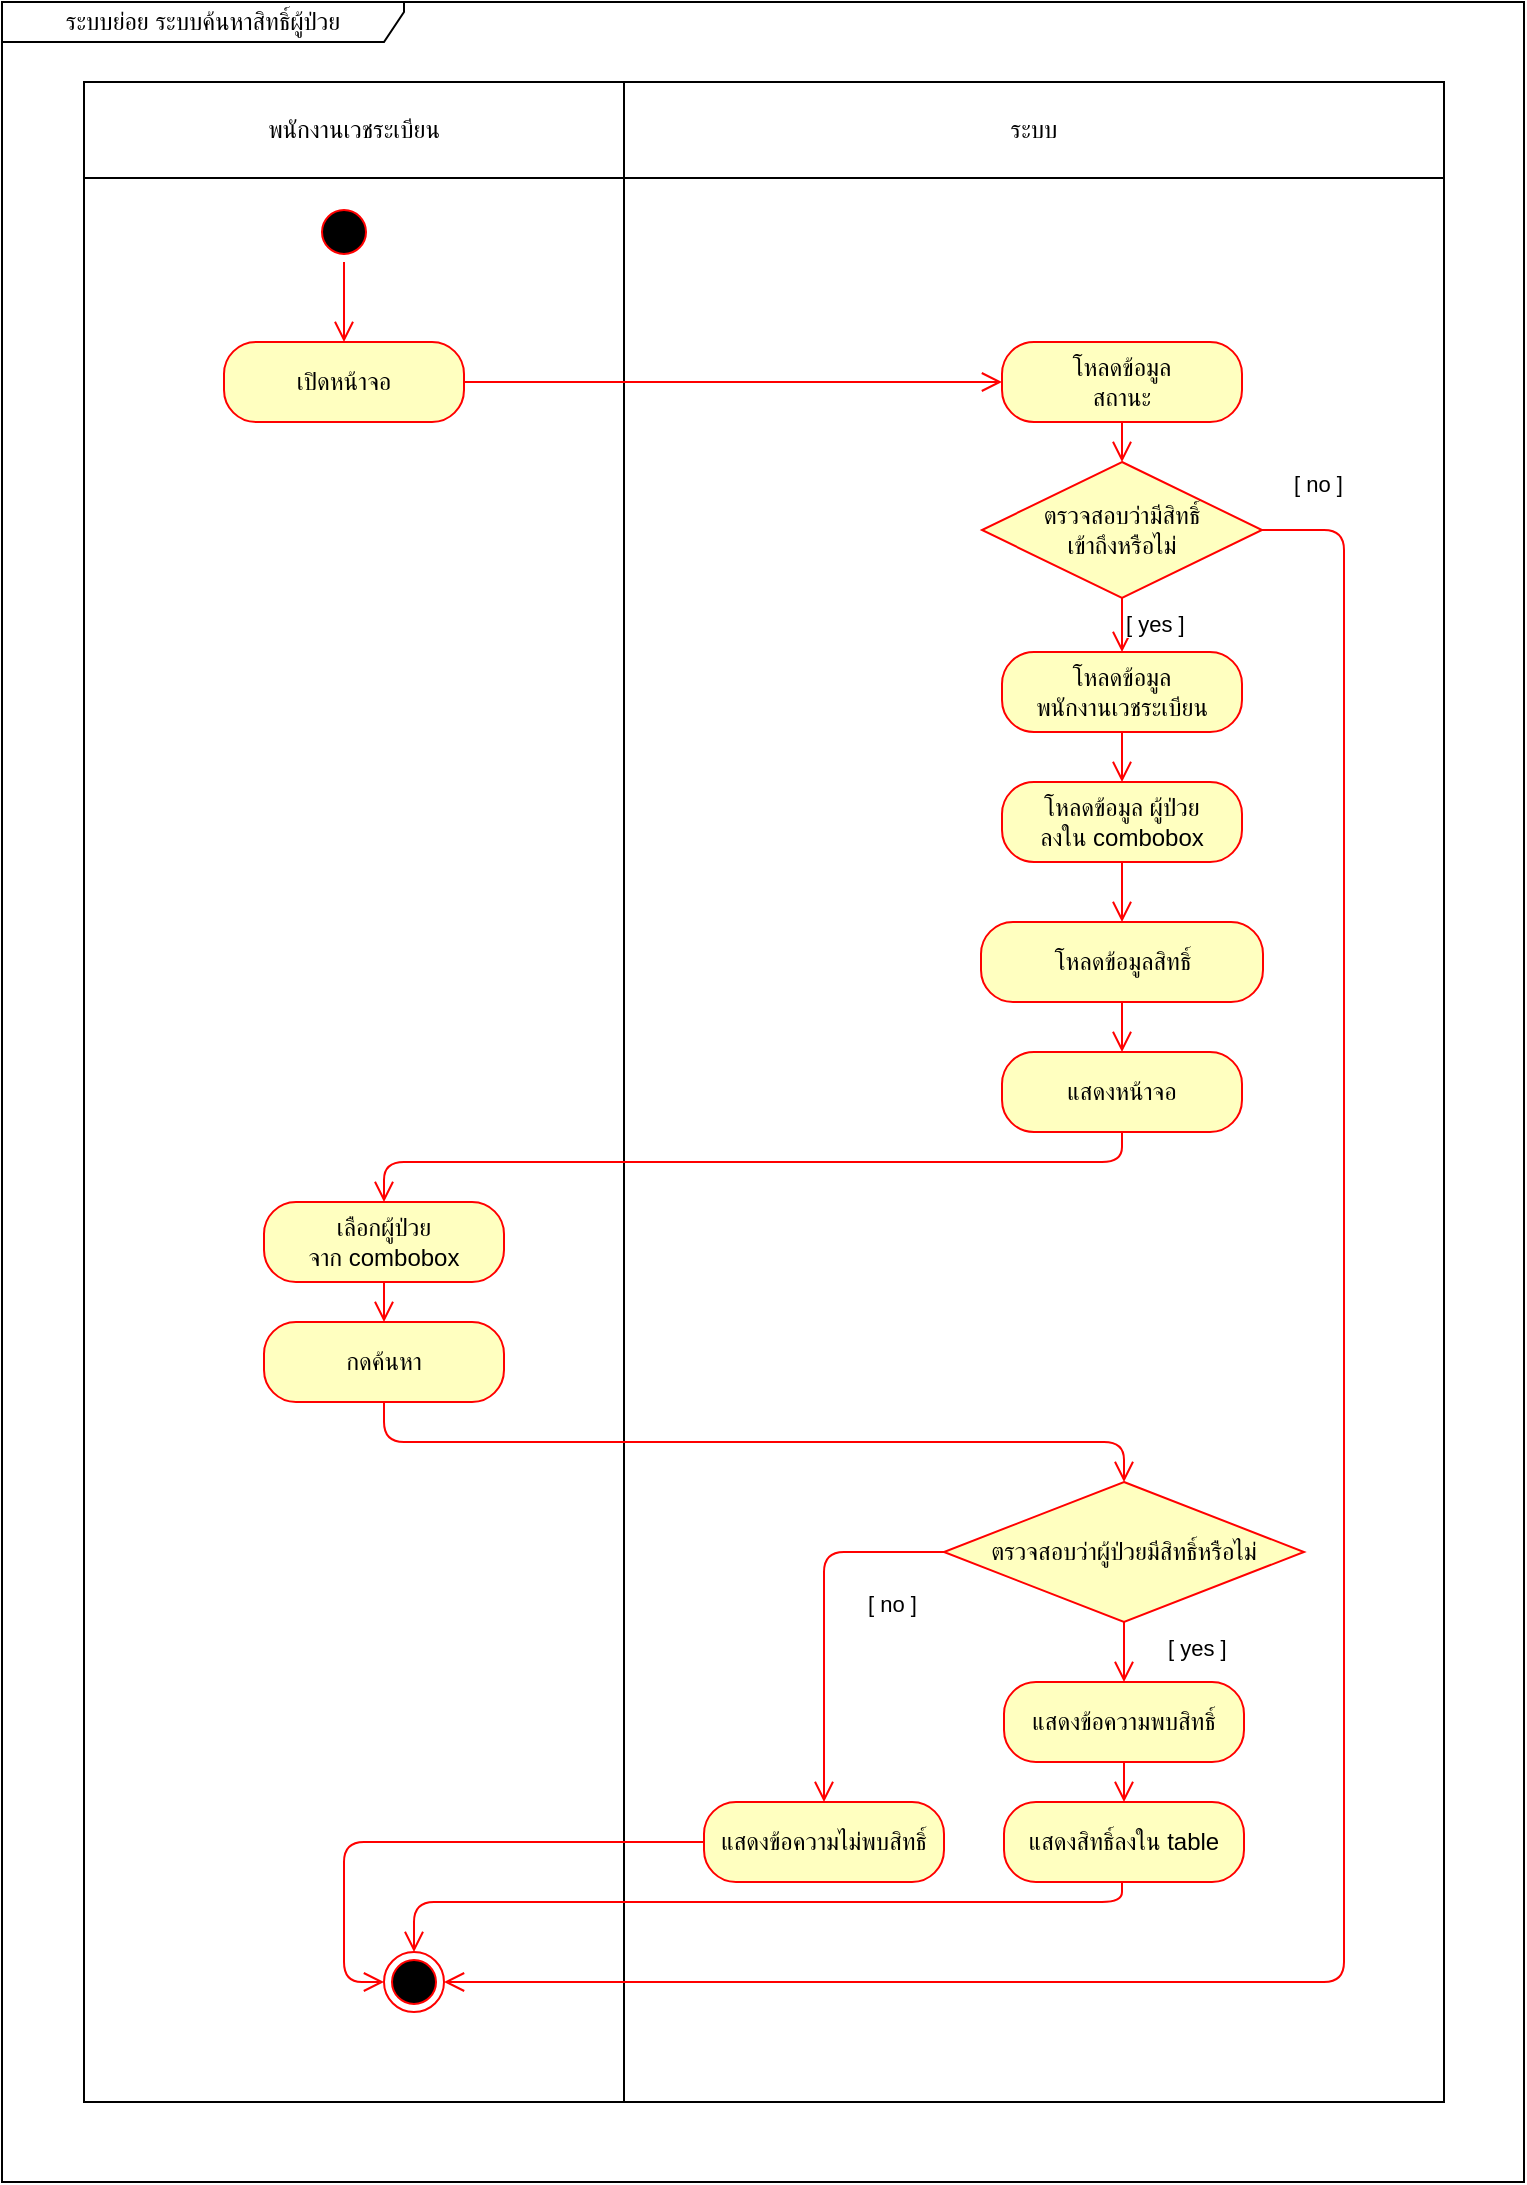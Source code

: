 <mxfile version="13.10.0" type="embed" pages="5">
    <diagram id="bKuJ9HDTIBWNmMeNKlTZ" name="System Activity Diagram">
        <mxGraphModel dx="1809" dy="871" grid="1" gridSize="10" guides="1" tooltips="1" connect="1" arrows="1" fold="1" page="1" pageScale="1" pageWidth="827" pageHeight="1169" math="0" shadow="0">
            <root>
                <mxCell id="Hbqb-1Qobj14XvleTHor-0"/>
                <mxCell id="Hbqb-1Qobj14XvleTHor-1" parent="Hbqb-1Qobj14XvleTHor-0"/>
                <mxCell id="Hbqb-1Qobj14XvleTHor-2" value="ระบบย่อย ระบบค้นหาสิทธิ์ผู้ป่วย" style="shape=umlFrame;whiteSpace=wrap;html=1;width=201;height=20;" parent="Hbqb-1Qobj14XvleTHor-1" vertex="1">
                    <mxGeometry x="39" y="40" width="761" height="1090" as="geometry"/>
                </mxCell>
                <mxCell id="Hbqb-1Qobj14XvleTHor-3" value="" style="shape=table;html=1;whiteSpace=wrap;startSize=0;container=1;collapsible=0;childLayout=tableLayout;" parent="Hbqb-1Qobj14XvleTHor-1" vertex="1">
                    <mxGeometry x="80" y="80" width="680" height="1010" as="geometry"/>
                </mxCell>
                <mxCell id="Hbqb-1Qobj14XvleTHor-4" value="" style="shape=partialRectangle;html=1;whiteSpace=wrap;collapsible=0;dropTarget=0;pointerEvents=0;fillColor=none;top=0;left=0;bottom=0;right=0;points=[[0,0.5],[1,0.5]];portConstraint=eastwest;" parent="Hbqb-1Qobj14XvleTHor-3" vertex="1">
                    <mxGeometry width="680" height="48" as="geometry"/>
                </mxCell>
                <mxCell id="Hbqb-1Qobj14XvleTHor-5" value="&lt;span style=&quot;font-family: &amp;#34;th sarabunpsk&amp;#34; , sans-serif&quot;&gt;พนักงานเวชระเบียน&lt;/span&gt;" style="shape=partialRectangle;html=1;whiteSpace=wrap;connectable=0;overflow=hidden;fillColor=none;top=0;left=0;bottom=0;right=0;" parent="Hbqb-1Qobj14XvleTHor-4" vertex="1">
                    <mxGeometry width="270" height="48" as="geometry"/>
                </mxCell>
                <mxCell id="Hbqb-1Qobj14XvleTHor-6" value="ระบบ" style="shape=partialRectangle;html=1;whiteSpace=wrap;connectable=0;overflow=hidden;fillColor=none;top=0;left=0;bottom=0;right=0;" parent="Hbqb-1Qobj14XvleTHor-4" vertex="1">
                    <mxGeometry x="270" width="410" height="48" as="geometry"/>
                </mxCell>
                <mxCell id="Hbqb-1Qobj14XvleTHor-7" value="" style="shape=partialRectangle;html=1;whiteSpace=wrap;collapsible=0;dropTarget=0;pointerEvents=0;fillColor=none;top=0;left=0;bottom=0;right=0;points=[[0,0.5],[1,0.5]];portConstraint=eastwest;" parent="Hbqb-1Qobj14XvleTHor-3" vertex="1">
                    <mxGeometry y="48" width="680" height="962" as="geometry"/>
                </mxCell>
                <mxCell id="Hbqb-1Qobj14XvleTHor-8" value="" style="shape=partialRectangle;html=1;whiteSpace=wrap;connectable=0;overflow=hidden;fillColor=none;top=0;left=0;bottom=0;right=0;" parent="Hbqb-1Qobj14XvleTHor-7" vertex="1">
                    <mxGeometry width="270" height="962" as="geometry"/>
                </mxCell>
                <mxCell id="Hbqb-1Qobj14XvleTHor-9" value="" style="shape=partialRectangle;html=1;whiteSpace=wrap;connectable=0;overflow=hidden;fillColor=none;top=0;left=0;bottom=0;right=0;" parent="Hbqb-1Qobj14XvleTHor-7" vertex="1">
                    <mxGeometry x="270" width="410" height="962" as="geometry"/>
                </mxCell>
                <mxCell id="Hbqb-1Qobj14XvleTHor-10" value="&lt;font style=&quot;vertical-align: inherit&quot;&gt;&lt;font style=&quot;vertical-align: inherit&quot;&gt;เปิดหน้าจอ&lt;/font&gt;&lt;/font&gt;" style="rounded=1;whiteSpace=wrap;html=1;arcSize=40;fontColor=#000000;fillColor=#ffffc0;strokeColor=#ff0000;" parent="Hbqb-1Qobj14XvleTHor-1" vertex="1">
                    <mxGeometry x="150" y="210" width="120" height="40" as="geometry"/>
                </mxCell>
                <mxCell id="Hbqb-1Qobj14XvleTHor-11" value="" style="edgeStyle=orthogonalEdgeStyle;html=1;verticalAlign=bottom;endArrow=open;endSize=8;strokeColor=#ff0000;entryX=0;entryY=0.5;entryDx=0;entryDy=0;" parent="Hbqb-1Qobj14XvleTHor-1" source="Hbqb-1Qobj14XvleTHor-10" target="Hbqb-1Qobj14XvleTHor-51" edge="1">
                    <mxGeometry relative="1" as="geometry">
                        <mxPoint x="590" y="250" as="targetPoint"/>
                    </mxGeometry>
                </mxCell>
                <mxCell id="Hbqb-1Qobj14XvleTHor-17" value="แสดงหน้าจอ" style="rounded=1;whiteSpace=wrap;html=1;arcSize=40;fontColor=#000000;fillColor=#ffffc0;strokeColor=#ff0000;" parent="Hbqb-1Qobj14XvleTHor-1" vertex="1">
                    <mxGeometry x="539" y="565" width="120" height="40" as="geometry"/>
                </mxCell>
                <mxCell id="Hbqb-1Qobj14XvleTHor-18" value="" style="ellipse;html=1;shape=endState;fillColor=#000000;strokeColor=#ff0000;" parent="Hbqb-1Qobj14XvleTHor-1" vertex="1">
                    <mxGeometry x="230" y="1015" width="30" height="30" as="geometry"/>
                </mxCell>
                <mxCell id="Hbqb-1Qobj14XvleTHor-19" value="" style="ellipse;html=1;shape=startState;fillColor=#000000;strokeColor=#ff0000;" parent="Hbqb-1Qobj14XvleTHor-1" vertex="1">
                    <mxGeometry x="195" y="140" width="30" height="30" as="geometry"/>
                </mxCell>
                <mxCell id="Hbqb-1Qobj14XvleTHor-20" value="" style="edgeStyle=orthogonalEdgeStyle;html=1;verticalAlign=bottom;endArrow=open;endSize=8;strokeColor=#ff0000;" parent="Hbqb-1Qobj14XvleTHor-1" source="Hbqb-1Qobj14XvleTHor-19" edge="1">
                    <mxGeometry relative="1" as="geometry">
                        <mxPoint x="210" y="210" as="targetPoint"/>
                    </mxGeometry>
                </mxCell>
                <mxCell id="Hbqb-1Qobj14XvleTHor-21" value="กดค้นหา" style="rounded=1;whiteSpace=wrap;html=1;arcSize=40;fontColor=#000000;fillColor=#ffffc0;strokeColor=#ff0000;" parent="Hbqb-1Qobj14XvleTHor-1" vertex="1">
                    <mxGeometry x="170" y="700" width="120" height="40" as="geometry"/>
                </mxCell>
                <mxCell id="Hbqb-1Qobj14XvleTHor-23" value="เลือกผู้ป่วย&lt;br&gt;จาก combobox" style="rounded=1;whiteSpace=wrap;html=1;arcSize=40;fontColor=#000000;fillColor=#ffffc0;strokeColor=#ff0000;" parent="Hbqb-1Qobj14XvleTHor-1" vertex="1">
                    <mxGeometry x="170" y="640" width="120" height="40" as="geometry"/>
                </mxCell>
                <mxCell id="Hbqb-1Qobj14XvleTHor-24" value="" style="edgeStyle=orthogonalEdgeStyle;html=1;verticalAlign=bottom;endArrow=open;endSize=8;strokeColor=#ff0000;entryX=0.5;entryY=0;entryDx=0;entryDy=0;" parent="Hbqb-1Qobj14XvleTHor-1" source="Hbqb-1Qobj14XvleTHor-23" target="Hbqb-1Qobj14XvleTHor-21" edge="1">
                    <mxGeometry relative="1" as="geometry">
                        <mxPoint x="230" y="590" as="targetPoint"/>
                    </mxGeometry>
                </mxCell>
                <mxCell id="Hbqb-1Qobj14XvleTHor-28" value="" style="edgeStyle=orthogonalEdgeStyle;html=1;verticalAlign=bottom;endArrow=open;endSize=8;strokeColor=#ff0000;entryX=0.5;entryY=0;entryDx=0;entryDy=0;exitX=0.5;exitY=1;exitDx=0;exitDy=0;" parent="Hbqb-1Qobj14XvleTHor-1" source="Hbqb-1Qobj14XvleTHor-21" target="Hbqb-1Qobj14XvleTHor-45" edge="1">
                    <mxGeometry relative="1" as="geometry">
                        <mxPoint x="598.5" y="780" as="targetPoint"/>
                        <Array as="points">
                            <mxPoint x="230" y="760"/>
                            <mxPoint x="600" y="760"/>
                        </Array>
                        <mxPoint x="254" y="1129.5" as="sourcePoint"/>
                    </mxGeometry>
                </mxCell>
                <mxCell id="Hbqb-1Qobj14XvleTHor-30" value="" style="edgeStyle=orthogonalEdgeStyle;html=1;verticalAlign=bottom;endArrow=open;endSize=8;strokeColor=#ff0000;exitX=0.5;exitY=1;exitDx=0;exitDy=0;" parent="Hbqb-1Qobj14XvleTHor-1" source="M_eq6HTt8-xDaxbZGKdd-0" target="M_eq6HTt8-xDaxbZGKdd-4" edge="1">
                    <mxGeometry relative="1" as="geometry">
                        <mxPoint x="241" y="450" as="targetPoint"/>
                        <mxPoint x="599" y="525" as="sourcePoint"/>
                        <Array as="points"/>
                    </mxGeometry>
                </mxCell>
                <mxCell id="Hbqb-1Qobj14XvleTHor-45" value="ตรวจสอบว่าผู้ป่วยมีสิทธิ์หรือไม่" style="rhombus;whiteSpace=wrap;html=1;fillColor=#ffffc0;strokeColor=#ff0000;" parent="Hbqb-1Qobj14XvleTHor-1" vertex="1">
                    <mxGeometry x="510" y="780" width="180" height="70" as="geometry"/>
                </mxCell>
                <mxCell id="Hbqb-1Qobj14XvleTHor-47" value="" style="edgeStyle=orthogonalEdgeStyle;html=1;align=left;verticalAlign=top;endArrow=open;endSize=8;strokeColor=#ff0000;" parent="Hbqb-1Qobj14XvleTHor-1" source="Ff7vZJIO7-Za2Zly2yPD-7" target="Hbqb-1Qobj14XvleTHor-18" edge="1">
                    <mxGeometry x="-1" y="42" relative="1" as="geometry">
                        <mxPoint x="209" y="1255" as="targetPoint"/>
                        <mxPoint x="-1" y="-10" as="offset"/>
                        <Array as="points">
                            <mxPoint x="599" y="990"/>
                            <mxPoint x="245" y="990"/>
                        </Array>
                    </mxGeometry>
                </mxCell>
                <mxCell id="Hbqb-1Qobj14XvleTHor-48" value="ตรวจสอบว่ามีสิทธิ์&lt;br&gt;เข้าถึงหรือไม่" style="rhombus;whiteSpace=wrap;html=1;fillColor=#ffffc0;strokeColor=#ff0000;" parent="Hbqb-1Qobj14XvleTHor-1" vertex="1">
                    <mxGeometry x="529" y="270" width="140" height="68" as="geometry"/>
                </mxCell>
                <mxCell id="Hbqb-1Qobj14XvleTHor-50" value="[ no ]" style="edgeStyle=orthogonalEdgeStyle;html=1;align=left;verticalAlign=bottom;endArrow=open;endSize=8;strokeColor=#ff0000;entryX=1;entryY=0.5;entryDx=0;entryDy=0;exitX=1;exitY=0.5;exitDx=0;exitDy=0;" parent="Hbqb-1Qobj14XvleTHor-1" source="Hbqb-1Qobj14XvleTHor-48" target="Hbqb-1Qobj14XvleTHor-18" edge="1">
                    <mxGeometry x="-0.978" y="14" relative="1" as="geometry">
                        <mxPoint x="659" y="1189" as="targetPoint"/>
                        <Array as="points">
                            <mxPoint x="710" y="304"/>
                            <mxPoint x="710" y="1030"/>
                        </Array>
                        <mxPoint x="656.912" y="323" as="sourcePoint"/>
                        <mxPoint as="offset"/>
                    </mxGeometry>
                </mxCell>
                <mxCell id="Hbqb-1Qobj14XvleTHor-51" value="โหลดข้อมูล&lt;br&gt;สถานะ" style="rounded=1;whiteSpace=wrap;html=1;arcSize=40;fontColor=#000000;fillColor=#ffffc0;strokeColor=#ff0000;" parent="Hbqb-1Qobj14XvleTHor-1" vertex="1">
                    <mxGeometry x="539" y="210" width="120" height="40" as="geometry"/>
                </mxCell>
                <mxCell id="Hbqb-1Qobj14XvleTHor-52" value="" style="edgeStyle=orthogonalEdgeStyle;html=1;verticalAlign=bottom;endArrow=open;endSize=8;strokeColor=#ff0000;entryX=0.5;entryY=0;entryDx=0;entryDy=0;" parent="Hbqb-1Qobj14XvleTHor-1" source="Hbqb-1Qobj14XvleTHor-51" target="Hbqb-1Qobj14XvleTHor-48" edge="1">
                    <mxGeometry relative="1" as="geometry">
                        <mxPoint x="599" y="250" as="targetPoint"/>
                    </mxGeometry>
                </mxCell>
                <mxCell id="Ff7vZJIO7-Za2Zly2yPD-0" value="โหลดข้อมูล&lt;br&gt;&lt;span&gt;พนักงานเวชระเบียน&lt;/span&gt;" style="rounded=1;whiteSpace=wrap;html=1;arcSize=40;fontColor=#000000;fillColor=#ffffc0;strokeColor=#ff0000;" parent="Hbqb-1Qobj14XvleTHor-1" vertex="1">
                    <mxGeometry x="539" y="365" width="120" height="40" as="geometry"/>
                </mxCell>
                <mxCell id="Ff7vZJIO7-Za2Zly2yPD-1" value="[ yes ]" style="edgeStyle=orthogonalEdgeStyle;html=1;align=left;verticalAlign=top;endArrow=open;endSize=8;strokeColor=#ff0000;entryX=0.5;entryY=0;entryDx=0;entryDy=0;" parent="Hbqb-1Qobj14XvleTHor-1" source="Hbqb-1Qobj14XvleTHor-48" target="Ff7vZJIO7-Za2Zly2yPD-0" edge="1">
                    <mxGeometry x="-1" relative="1" as="geometry">
                        <mxPoint x="599" y="470" as="targetPoint"/>
                        <mxPoint x="599" y="338.0" as="sourcePoint"/>
                    </mxGeometry>
                </mxCell>
                <mxCell id="Ff7vZJIO7-Za2Zly2yPD-6" value="" style="edgeStyle=orthogonalEdgeStyle;html=1;verticalAlign=bottom;endArrow=open;endSize=8;strokeColor=#ff0000;exitX=0.5;exitY=1;exitDx=0;exitDy=0;entryX=0.5;entryY=0;entryDx=0;entryDy=0;" parent="Hbqb-1Qobj14XvleTHor-1" source="Hbqb-1Qobj14XvleTHor-17" target="Hbqb-1Qobj14XvleTHor-23" edge="1">
                    <mxGeometry relative="1" as="geometry">
                        <mxPoint x="230" y="360" as="targetPoint"/>
                        <mxPoint x="609" y="732.5" as="sourcePoint"/>
                        <Array as="points">
                            <mxPoint x="599" y="620"/>
                            <mxPoint x="230" y="620"/>
                        </Array>
                    </mxGeometry>
                </mxCell>
                <mxCell id="Ff7vZJIO7-Za2Zly2yPD-7" value="&lt;span&gt;แสดงสิทธิ์ลงใน table&lt;/span&gt;" style="rounded=1;whiteSpace=wrap;html=1;arcSize=40;fontColor=#000000;fillColor=#ffffc0;strokeColor=#ff0000;" parent="Hbqb-1Qobj14XvleTHor-1" vertex="1">
                    <mxGeometry x="540" y="940" width="120" height="40" as="geometry"/>
                </mxCell>
                <mxCell id="Ff7vZJIO7-Za2Zly2yPD-9" value="" style="edgeStyle=orthogonalEdgeStyle;html=1;align=left;verticalAlign=top;endArrow=open;endSize=8;strokeColor=#ff0000;" parent="Hbqb-1Qobj14XvleTHor-1" source="M_eq6HTt8-xDaxbZGKdd-19" target="Ff7vZJIO7-Za2Zly2yPD-7" edge="1">
                    <mxGeometry x="-1" y="20" relative="1" as="geometry">
                        <mxPoint x="599" y="1130.0" as="targetPoint"/>
                        <mxPoint x="599" y="800" as="sourcePoint"/>
                        <mxPoint as="offset"/>
                    </mxGeometry>
                </mxCell>
                <mxCell id="Ff7vZJIO7-Za2Zly2yPD-8" value="แสดงข้อความไม่พบสิทธิ์" style="rounded=1;whiteSpace=wrap;html=1;arcSize=40;fontColor=#000000;fillColor=#ffffc0;strokeColor=#ff0000;" parent="Hbqb-1Qobj14XvleTHor-1" vertex="1">
                    <mxGeometry x="390" y="940" width="120" height="40" as="geometry"/>
                </mxCell>
                <mxCell id="Ff7vZJIO7-Za2Zly2yPD-11" value="[ no ]" style="edgeStyle=orthogonalEdgeStyle;html=1;align=left;verticalAlign=bottom;endArrow=open;endSize=8;strokeColor=#ff0000;entryX=0.5;entryY=0;entryDx=0;entryDy=0;exitX=0;exitY=0.5;exitDx=0;exitDy=0;" parent="Hbqb-1Qobj14XvleTHor-1" source="Hbqb-1Qobj14XvleTHor-45" target="Ff7vZJIO7-Za2Zly2yPD-8" edge="1">
                    <mxGeometry x="0.027" y="20" relative="1" as="geometry">
                        <mxPoint x="170" y="385.0" as="targetPoint"/>
                        <Array as="points">
                            <mxPoint x="450" y="815"/>
                        </Array>
                        <mxPoint as="offset"/>
                        <mxPoint x="529" y="765" as="sourcePoint"/>
                    </mxGeometry>
                </mxCell>
                <mxCell id="M_eq6HTt8-xDaxbZGKdd-0" value="โหลดข้อมูล ผู้ป่วย&lt;br&gt;ลงใน combobox" style="rounded=1;whiteSpace=wrap;html=1;arcSize=40;fontColor=#000000;fillColor=#ffffc0;strokeColor=#ff0000;" vertex="1" parent="Hbqb-1Qobj14XvleTHor-1">
                    <mxGeometry x="539" y="430" width="120" height="40" as="geometry"/>
                </mxCell>
                <mxCell id="M_eq6HTt8-xDaxbZGKdd-4" value="โหลดข้อมูลสิทธิ์" style="rounded=1;whiteSpace=wrap;html=1;arcSize=40;fontColor=#000000;fillColor=#ffffc0;strokeColor=#ff0000;" vertex="1" parent="Hbqb-1Qobj14XvleTHor-1">
                    <mxGeometry x="528.5" y="500" width="141" height="40" as="geometry"/>
                </mxCell>
                <mxCell id="M_eq6HTt8-xDaxbZGKdd-10" value="" style="edgeStyle=orthogonalEdgeStyle;html=1;align=left;verticalAlign=top;endArrow=open;endSize=8;strokeColor=#ff0000;exitX=0;exitY=0.5;exitDx=0;exitDy=0;entryX=0;entryY=0.5;entryDx=0;entryDy=0;" edge="1" parent="Hbqb-1Qobj14XvleTHor-1" source="Ff7vZJIO7-Za2Zly2yPD-8" target="Hbqb-1Qobj14XvleTHor-18">
                    <mxGeometry x="-1" y="42" relative="1" as="geometry">
                        <mxPoint x="210" y="965" as="targetPoint"/>
                        <mxPoint x="-1" y="-10" as="offset"/>
                        <Array as="points">
                            <mxPoint x="210" y="960"/>
                            <mxPoint x="210" y="1030"/>
                        </Array>
                        <mxPoint x="564" y="930" as="sourcePoint"/>
                    </mxGeometry>
                </mxCell>
                <mxCell id="M_eq6HTt8-xDaxbZGKdd-15" value="" style="edgeStyle=orthogonalEdgeStyle;html=1;verticalAlign=bottom;endArrow=open;endSize=8;strokeColor=#ff0000;exitX=0.5;exitY=1;exitDx=0;exitDy=0;entryX=0.5;entryY=0;entryDx=0;entryDy=0;" edge="1" parent="Hbqb-1Qobj14XvleTHor-1" source="M_eq6HTt8-xDaxbZGKdd-4" target="Hbqb-1Qobj14XvleTHor-17">
                    <mxGeometry relative="1" as="geometry">
                        <mxPoint x="628.5" y="530" as="targetPoint"/>
                        <mxPoint x="628.5" y="500" as="sourcePoint"/>
                        <Array as="points"/>
                    </mxGeometry>
                </mxCell>
                <mxCell id="M_eq6HTt8-xDaxbZGKdd-18" value="" style="edgeStyle=orthogonalEdgeStyle;html=1;verticalAlign=bottom;endArrow=open;endSize=8;strokeColor=#ff0000;exitX=0.5;exitY=1;exitDx=0;exitDy=0;entryX=0.5;entryY=0;entryDx=0;entryDy=0;" edge="1" parent="Hbqb-1Qobj14XvleTHor-1" source="Ff7vZJIO7-Za2Zly2yPD-0" target="M_eq6HTt8-xDaxbZGKdd-0">
                    <mxGeometry relative="1" as="geometry">
                        <mxPoint x="658.5" y="560" as="targetPoint"/>
                        <mxPoint x="658.5" y="530" as="sourcePoint"/>
                        <Array as="points"/>
                    </mxGeometry>
                </mxCell>
                <mxCell id="M_eq6HTt8-xDaxbZGKdd-19" value="แสดงข้อความพบสิทธิ์" style="rounded=1;whiteSpace=wrap;html=1;arcSize=40;fontColor=#000000;fillColor=#ffffc0;strokeColor=#ff0000;" vertex="1" parent="Hbqb-1Qobj14XvleTHor-1">
                    <mxGeometry x="540" y="880" width="120" height="40" as="geometry"/>
                </mxCell>
                <mxCell id="M_eq6HTt8-xDaxbZGKdd-21" value="[ yes ]" style="edgeStyle=orthogonalEdgeStyle;html=1;align=left;verticalAlign=top;endArrow=open;endSize=8;strokeColor=#ff0000;" edge="1" parent="Hbqb-1Qobj14XvleTHor-1" source="Hbqb-1Qobj14XvleTHor-45" target="M_eq6HTt8-xDaxbZGKdd-19">
                    <mxGeometry x="-1" y="20" relative="1" as="geometry">
                        <mxPoint x="600" y="940" as="targetPoint"/>
                        <mxPoint x="600" y="850" as="sourcePoint"/>
                        <mxPoint as="offset"/>
                    </mxGeometry>
                </mxCell>
            </root>
        </mxGraphModel>
    </diagram>
    <diagram id="dqWu9gtogMa_NB8Y50mX" name="Business Use Case">
        <mxGraphModel dx="1282" dy="617" grid="1" gridSize="10" guides="1" tooltips="1" connect="1" arrows="1" fold="1" page="1" pageScale="1" pageWidth="827" pageHeight="1169" math="0" shadow="0">
            <root>
                <mxCell id="O8IoRS_uXKWGMMkMUllJ-0"/>
                <mxCell id="O8IoRS_uXKWGMMkMUllJ-1" parent="O8IoRS_uXKWGMMkMUllJ-0"/>
                <mxCell id="ZZ4vkj-u1rgGJkt8tyPP-0" value="&amp;lt;&amp;lt;Business&amp;gt;&amp;gt;&lt;br&gt;&lt;span lang=&quot;TH&quot; style=&quot;font-family: &amp;#34;th sarabunpsk&amp;#34; , sans-serif&quot;&gt;&lt;font style=&quot;font-size: 12px&quot;&gt;พนักงานเวชระเบียน&lt;/font&gt;&lt;/span&gt;" style="shape=umlActor;verticalLabelPosition=bottom;verticalAlign=top;html=1;" vertex="1" parent="O8IoRS_uXKWGMMkMUllJ-1">
                    <mxGeometry x="120" y="320" width="70" height="130" as="geometry"/>
                </mxCell>
                <mxCell id="ZZ4vkj-u1rgGJkt8tyPP-1" style="edgeStyle=none;rounded=0;orthogonalLoop=1;jettySize=auto;html=1;exitX=0;exitY=0.5;exitDx=0;exitDy=0;exitPerimeter=0;endArrow=none;endFill=0;" edge="1" parent="O8IoRS_uXKWGMMkMUllJ-1" source="ZZ4vkj-u1rgGJkt8tyPP-2">
                    <mxGeometry relative="1" as="geometry">
                        <mxPoint x="200" y="385" as="targetPoint"/>
                    </mxGeometry>
                </mxCell>
                <mxCell id="ZZ4vkj-u1rgGJkt8tyPP-2" value="&amp;lt;&amp;lt;Business&amp;gt;&amp;gt;&lt;br&gt;ค้นหาสิทธิ์ผู้ป่วย&lt;span&gt;&#9;&lt;/span&gt;" style="strokeWidth=2;html=1;shape=mxgraph.flowchart.start_1;whiteSpace=wrap;" vertex="1" parent="O8IoRS_uXKWGMMkMUllJ-1">
                    <mxGeometry x="330" y="342.5" width="190" height="85" as="geometry"/>
                </mxCell>
                <mxCell id="ZZ4vkj-u1rgGJkt8tyPP-3" style="rounded=0;orthogonalLoop=1;jettySize=auto;html=1;exitX=0.5;exitY=1;exitDx=0;exitDy=0;exitPerimeter=0;entryX=0.855;entryY=0.145;entryDx=0;entryDy=0;entryPerimeter=0;endArrow=none;endFill=0;" edge="1" parent="O8IoRS_uXKWGMMkMUllJ-1" source="ZZ4vkj-u1rgGJkt8tyPP-4" target="ZZ4vkj-u1rgGJkt8tyPP-2">
                    <mxGeometry relative="1" as="geometry"/>
                </mxCell>
                <mxCell id="ZZ4vkj-u1rgGJkt8tyPP-4" value="&lt;div&gt;&lt;b&gt;ในบทบาทของ &lt;/b&gt;พนักงานเวชระเบียน&lt;/div&gt;&lt;div&gt;&lt;b&gt;&lt;br&gt;&lt;/b&gt;&lt;/div&gt;&lt;div&gt;&lt;b&gt;ฉันต้องการ&amp;nbsp;&lt;/b&gt;&lt;span style=&quot;text-align: center&quot;&gt;ค้นหา&lt;/span&gt;&lt;span&gt;สิทธิ์ผู้ป่วย&lt;/span&gt;&lt;/div&gt;&lt;div&gt;&lt;br&gt;&lt;/div&gt;&lt;b&gt;เพื่อ&amp;nbsp;&lt;/b&gt;ให้&lt;span style=&quot;text-align: center&quot;&gt;ค้นหา&lt;/span&gt;&lt;span&gt;สิทธิ์ในการรักษาผู้ป่วยที่จะเข้ารับการรักษาได้&lt;/span&gt;&lt;span style=&quot;text-align: center&quot;&gt;&lt;br&gt;&lt;/span&gt;&lt;div&gt;&lt;br&gt;&lt;/div&gt;" style="shape=note;whiteSpace=wrap;html=1;size=14;verticalAlign=top;align=left;spacingTop=-6;" vertex="1" parent="O8IoRS_uXKWGMMkMUllJ-1">
                    <mxGeometry x="490" y="100" width="330" height="110" as="geometry"/>
                </mxCell>
            </root>
        </mxGraphModel>
    </diagram>
    <diagram id="eKMULHjLVsMq9UKXBZl3" name="System Use Case">
        <mxGraphModel dx="1538" dy="740" grid="1" gridSize="10" guides="1" tooltips="1" connect="1" arrows="1" fold="1" page="1" pageScale="1" pageWidth="827" pageHeight="1169" math="0" shadow="0">
            <root>
                <mxCell id="DlGrQcv265cSe8wdR7wn-0"/>
                <mxCell id="DlGrQcv265cSe8wdR7wn-1" parent="DlGrQcv265cSe8wdR7wn-0"/>
                <mxCell id="7_1YjVhH7S-urOC5BGZn-0" value="พนักงานเวชระเบียน" style="shape=umlActor;verticalLabelPosition=bottom;verticalAlign=top;html=1;" vertex="1" parent="DlGrQcv265cSe8wdR7wn-1">
                    <mxGeometry x="180" y="255" width="60" height="110" as="geometry"/>
                </mxCell>
                <mxCell id="7_1YjVhH7S-urOC5BGZn-1" value="ค้นหาสิทธิ์ผู้ป่วย&lt;br&gt;จากในฐานข้อมูล" style="strokeWidth=2;html=1;shape=mxgraph.flowchart.start_1;whiteSpace=wrap;" vertex="1" parent="DlGrQcv265cSe8wdR7wn-1">
                    <mxGeometry x="640" y="140" width="160" height="80" as="geometry"/>
                </mxCell>
                <mxCell id="7_1YjVhH7S-urOC5BGZn-2" value="&amp;lt;&amp;lt;extend&amp;gt;&amp;gt;" style="rounded=0;orthogonalLoop=1;jettySize=auto;html=1;exitX=0.145;exitY=0.855;exitDx=0;exitDy=0;exitPerimeter=0;dashed=1;fontFamily=Helvetica;endArrow=open;endFill=0;endSize=12;entryX=1;entryY=0.5;entryDx=0;entryDy=0;" edge="1" parent="DlGrQcv265cSe8wdR7wn-1" source="7_1YjVhH7S-urOC5BGZn-1" target="7_1YjVhH7S-urOC5BGZn-3">
                    <mxGeometry relative="1" as="geometry">
                        <mxPoint x="522.6" y="288.7" as="targetPoint"/>
                    </mxGeometry>
                </mxCell>
                <mxCell id="7_1YjVhH7S-urOC5BGZn-3" value="เข้าสู่ระบบ" style="ellipse;whiteSpace=wrap;html=1;fontSize=12;" vertex="1" parent="DlGrQcv265cSe8wdR7wn-1">
                    <mxGeometry x="370" y="270" width="150" height="80" as="geometry"/>
                </mxCell>
                <mxCell id="7_1YjVhH7S-urOC5BGZn-4" value="" style="endArrow=open;html=1;entryX=0;entryY=0.5;entryDx=0;entryDy=0;endFill=0;strokeWidth=1;jumpSize=12;endSize=15;" edge="1" parent="DlGrQcv265cSe8wdR7wn-1" source="7_1YjVhH7S-urOC5BGZn-0" target="7_1YjVhH7S-urOC5BGZn-3">
                    <mxGeometry width="50" height="50" relative="1" as="geometry">
                        <mxPoint x="390" y="230" as="sourcePoint"/>
                        <mxPoint x="440" y="180" as="targetPoint"/>
                    </mxGeometry>
                </mxCell>
            </root>
        </mxGraphModel>
    </diagram>
    <diagram id="uq04VEFEQE6Xi56XoTHK" name="Communication Diagram">
        <mxGraphModel dx="2365" dy="740" grid="1" gridSize="10" guides="1" tooltips="1" connect="1" arrows="1" fold="1" page="1" pageScale="1" pageWidth="827" pageHeight="1169" math="0" shadow="0">
            <root>
                <mxCell id="0"/>
                <mxCell id="1" parent="0"/>
                <mxCell id="2" value="" style="edgeStyle=orthogonalEdgeStyle;rounded=0;orthogonalLoop=1;jettySize=auto;html=1;endArrow=none;endFill=0;strokeColor=#330000;entryX=-0.006;entryY=0.505;entryDx=0;entryDy=0;entryPerimeter=0;" parent="1" source="3" target="4" edge="1">
                    <mxGeometry relative="1" as="geometry">
                        <mxPoint x="250" y="510" as="targetPoint"/>
                    </mxGeometry>
                </mxCell>
                <mxCell id="3" value=":Patientrights&lt;br style=&quot;font-size: 13px&quot;&gt;UI" style="shape=umlBoundary;whiteSpace=wrap;html=1;fontSize=13;" parent="1" vertex="1">
                    <mxGeometry x="80" y="470" width="100" height="80" as="geometry"/>
                </mxCell>
                <mxCell id="4" value="&lt;font&gt;&lt;font style=&quot;font-size: 12px&quot;&gt;:Patientrights&lt;br&gt;Controller&lt;/font&gt;&lt;br style=&quot;font-size: 13px&quot;&gt;&lt;/font&gt;" style="ellipse;shape=umlControl;whiteSpace=wrap;html=1;fontSize=13;" parent="1" vertex="1">
                    <mxGeometry x="425" y="462.5" width="85" height="95" as="geometry"/>
                </mxCell>
                <mxCell id="5" value="" style="edgeStyle=orthogonalEdgeStyle;rounded=0;orthogonalLoop=1;jettySize=auto;html=1;endArrow=none;endFill=0;strokeColor=#330000;entryX=0.002;entryY=0.502;entryDx=0;entryDy=0;entryPerimeter=0;" parent="1" source="6" target="3" edge="1">
                    <mxGeometry relative="1" as="geometry">
                        <mxPoint x="-155" y="510" as="targetPoint"/>
                    </mxGeometry>
                </mxCell>
                <mxCell id="6" value="&lt;font style=&quot;font-size: 13px&quot;&gt;:พนักงานเวชระเบียน&lt;/font&gt;" style="shape=umlActor;verticalLabelPosition=bottom;verticalAlign=top;html=1;" parent="1" vertex="1">
                    <mxGeometry x="-220" y="480" width="30" height="60" as="geometry"/>
                </mxCell>
                <mxCell id="8" value="&lt;font style=&quot;font-size: 12px&quot;&gt;:&lt;/font&gt;&lt;span style=&quot;font-size: 12px&quot;&gt;Ability&lt;br&gt;patientrights&lt;/span&gt;" style="ellipse;shape=umlEntity;whiteSpace=wrap;html=1;fontSize=14;" parent="1" vertex="1">
                    <mxGeometry x="355.5" y="790" width="80" height="80" as="geometry"/>
                </mxCell>
                <mxCell id="9" value="&lt;font style=&quot;font-size: 12px&quot;&gt;:Insurance&lt;/font&gt;" style="ellipse;shape=umlEntity;whiteSpace=wrap;html=1;fontSize=13;" parent="1" vertex="1">
                    <mxGeometry x="602.5" y="770" width="80" height="80" as="geometry"/>
                </mxCell>
                <mxCell id="10" value="&lt;font style=&quot;font-size: 12px&quot;&gt;m&lt;br&gt;:Medicalre&lt;br&gt;cordstaff&lt;/font&gt;" style="ellipse;shape=umlEntity;whiteSpace=wrap;html=1;fontSize=13;" parent="1" vertex="1">
                    <mxGeometry x="760" y="640" width="80" height="80" as="geometry"/>
                </mxCell>
                <mxCell id="11" value="&lt;font style=&quot;font-size: 12px&quot;&gt;:Patientrecord&lt;/font&gt;" style="ellipse;shape=umlEntity;whiteSpace=wrap;html=1;fontSize=13;" parent="1" vertex="1">
                    <mxGeometry x="160" y="710" width="80" height="80" as="geometry"/>
                </mxCell>
                <mxCell id="12" value="patientrights&lt;br style=&quot;font-size: 13px&quot;&gt;:Patientrights" style="ellipse;shape=umlEntity;whiteSpace=wrap;html=1;fillColor=#fff2cc;strokeColor=#d6b656;fontSize=13;" parent="1" vertex="1">
                    <mxGeometry x="760" y="470" width="90" height="90" as="geometry"/>
                </mxCell>
                <mxCell id="14" value="" style="endArrow=none;html=1;strokeColor=#330000;entryX=0.078;entryY=0.804;entryDx=0;entryDy=0;entryPerimeter=0;exitX=0.683;exitY=0.021;exitDx=0;exitDy=0;exitPerimeter=0;" parent="1" source="11" target="4" edge="1">
                    <mxGeometry width="50" height="50" relative="1" as="geometry">
                        <mxPoint x="350" y="650" as="sourcePoint"/>
                        <mxPoint x="400" y="600" as="targetPoint"/>
                    </mxGeometry>
                </mxCell>
                <mxCell id="15" value="" style="endArrow=none;html=1;strokeColor=#330000;exitX=0.5;exitY=0;exitDx=0;exitDy=0;" parent="1" source="8" target="4" edge="1">
                    <mxGeometry width="50" height="50" relative="1" as="geometry">
                        <mxPoint x="350" y="710" as="sourcePoint"/>
                        <mxPoint x="400" y="660" as="targetPoint"/>
                    </mxGeometry>
                </mxCell>
                <mxCell id="16" value="" style="endArrow=none;html=1;strokeColor=#330000;exitX=0.373;exitY=0.041;exitDx=0;exitDy=0;entryX=0.769;entryY=0.942;entryDx=0;entryDy=0;entryPerimeter=0;exitPerimeter=0;" parent="1" source="9" target="4" edge="1">
                    <mxGeometry width="50" height="50" relative="1" as="geometry">
                        <mxPoint x="550" y="710" as="sourcePoint"/>
                        <mxPoint x="480" y="538" as="targetPoint"/>
                    </mxGeometry>
                </mxCell>
                <mxCell id="17" value="" style="endArrow=none;html=1;strokeColor=#330000;entryX=0.965;entryY=0.725;entryDx=0;entryDy=0;entryPerimeter=0;exitX=0;exitY=0;exitDx=0;exitDy=0;" parent="1" source="10" target="4" edge="1">
                    <mxGeometry width="50" height="50" relative="1" as="geometry">
                        <mxPoint x="550" y="650" as="sourcePoint"/>
                        <mxPoint x="600" y="600" as="targetPoint"/>
                    </mxGeometry>
                </mxCell>
                <mxCell id="18" value="" style="endArrow=none;html=1;strokeColor=#330000;entryX=0;entryY=0.5;entryDx=0;entryDy=0;exitX=0.998;exitY=0.571;exitDx=0;exitDy=0;exitPerimeter=0;" parent="1" source="4" target="12" edge="1">
                    <mxGeometry width="50" height="50" relative="1" as="geometry">
                        <mxPoint x="500" y="510" as="sourcePoint"/>
                        <mxPoint x="600" y="600" as="targetPoint"/>
                    </mxGeometry>
                </mxCell>
                <mxCell id="19" value="&lt;font style=&quot;font-size: 12px&quot;&gt;1: เปิด()&lt;/font&gt;" style="text;html=1;strokeColor=none;fillColor=none;align=center;verticalAlign=middle;whiteSpace=wrap;rounded=0;fontSize=13;" parent="1" vertex="1">
                    <mxGeometry x="-80" y="530" width="50" height="20" as="geometry"/>
                </mxCell>
                <mxCell id="20" value="" style="endArrow=block;html=1;strokeColor=#330000;endFill=1;" parent="1" edge="1">
                    <mxGeometry width="50" height="50" relative="1" as="geometry">
                        <mxPoint x="-120" y="520" as="sourcePoint"/>
                        <mxPoint x="20" y="520" as="targetPoint"/>
                    </mxGeometry>
                </mxCell>
            </root>
        </mxGraphModel>
    </diagram>
    <diagram id="9OtMg5kcq7ys0b88Z_S4" name="Class Diagram ( ทั้ง Entity, Boundary, Control">
        <mxGraphModel dx="2365" dy="740" grid="1" gridSize="10" guides="1" tooltips="1" connect="1" arrows="1" fold="1" page="1" pageScale="1" pageWidth="827" pageHeight="1169" math="0" shadow="0">
            <root>
                <mxCell id="KtXMnVQGv9gxdhzujqgW-0"/>
                <mxCell id="KtXMnVQGv9gxdhzujqgW-1" parent="KtXMnVQGv9gxdhzujqgW-0"/>
                <mxCell id="KtXMnVQGv9gxdhzujqgW-2" value="Patientrights&lt;br style=&quot;font-size: 13px&quot;&gt;UI" style="shape=umlBoundary;whiteSpace=wrap;html=1;fontSize=13;" parent="KtXMnVQGv9gxdhzujqgW-1" vertex="1">
                    <mxGeometry x="-180" y="160" width="100" height="80" as="geometry"/>
                </mxCell>
                <mxCell id="KtXMnVQGv9gxdhzujqgW-3" value="&lt;font style=&quot;font-size: 13px&quot;&gt;Patientrights&lt;br&gt;Controller&lt;br&gt;&lt;/font&gt;" style="ellipse;shape=umlControl;whiteSpace=wrap;html=1;" parent="KtXMnVQGv9gxdhzujqgW-1" vertex="1">
                    <mxGeometry x="60" y="150" width="80" height="90" as="geometry"/>
                </mxCell>
                <mxCell id="KtXMnVQGv9gxdhzujqgW-20" value="&lt;&lt;Entity&gt;&gt;&#10;Insurance" style="swimlane;fontStyle=0;childLayout=stackLayout;horizontal=1;startSize=40;fillColor=none;horizontalStack=0;resizeParent=1;resizeParentMax=0;resizeLast=0;collapsible=1;marginBottom=0;" parent="KtXMnVQGv9gxdhzujqgW-1" vertex="1">
                    <mxGeometry x="234.57" y="635.9" width="186.43" height="92" as="geometry"/>
                </mxCell>
                <mxCell id="KtXMnVQGv9gxdhzujqgW-21" value="+ id: int" style="text;strokeColor=none;fillColor=none;align=left;verticalAlign=top;spacingLeft=4;spacingRight=4;overflow=hidden;rotatable=0;points=[[0,0.5],[1,0.5]];portConstraint=eastwest;" parent="KtXMnVQGv9gxdhzujqgW-20" vertex="1">
                    <mxGeometry y="40" width="186.43" height="26" as="geometry"/>
                </mxCell>
                <mxCell id="KtXMnVQGv9gxdhzujqgW-22" value="+ Insurancecompany: string" style="text;strokeColor=none;fillColor=none;align=left;verticalAlign=top;spacingLeft=4;spacingRight=4;overflow=hidden;rotatable=0;points=[[0,0.5],[1,0.5]];portConstraint=eastwest;" parent="KtXMnVQGv9gxdhzujqgW-20" vertex="1">
                    <mxGeometry y="66" width="186.43" height="26" as="geometry"/>
                </mxCell>
                <mxCell id="KtXMnVQGv9gxdhzujqgW-30" value="" style="endArrow=diamondThin;html=1;strokeColor=#330000;endFill=0;endSize=25;" parent="KtXMnVQGv9gxdhzujqgW-1" source="KtXMnVQGv9gxdhzujqgW-20" target="KtXMnVQGv9gxdhzujqgW-78" edge="1">
                    <mxGeometry width="50" height="50" relative="1" as="geometry">
                        <mxPoint x="160" y="269.5" as="sourcePoint"/>
                        <mxPoint x="450" y="265" as="targetPoint"/>
                    </mxGeometry>
                </mxCell>
                <mxCell id="KtXMnVQGv9gxdhzujqgW-31" value="1" style="edgeLabel;html=1;align=center;verticalAlign=middle;resizable=0;points=[];fontSize=12;" parent="KtXMnVQGv9gxdhzujqgW-30" vertex="1" connectable="0">
                    <mxGeometry x="-0.814" relative="1" as="geometry">
                        <mxPoint x="23.26" y="7.94" as="offset"/>
                    </mxGeometry>
                </mxCell>
                <mxCell id="KtXMnVQGv9gxdhzujqgW-32" value="0..*" style="edgeLabel;html=1;align=center;verticalAlign=middle;resizable=0;points=[];fontSize=12;" parent="KtXMnVQGv9gxdhzujqgW-30" vertex="1" connectable="0">
                    <mxGeometry x="0.556" y="2" relative="1" as="geometry">
                        <mxPoint x="22.49" y="-11.5" as="offset"/>
                    </mxGeometry>
                </mxCell>
                <mxCell id="KtXMnVQGv9gxdhzujqgW-69" value="&lt;&lt;Entity&gt;&gt;&#10;PatientRights" style="swimlane;fontStyle=0;childLayout=stackLayout;horizontal=1;startSize=40;fillColor=#fff2cc;horizontalStack=0;resizeParent=1;resizeParentMax=0;resizeLast=0;collapsible=1;marginBottom=0;strokeColor=#d6b656;" parent="KtXMnVQGv9gxdhzujqgW-1" vertex="1">
                    <mxGeometry x="220" y="220" width="220" height="170" as="geometry">
                        <mxRectangle x="220" y="220" width="100" height="26" as="alternateBounds"/>
                    </mxGeometry>
                </mxCell>
                <mxCell id="KtXMnVQGv9gxdhzujqgW-70" value="+ id: int" style="text;strokeColor=none;fillColor=none;align=left;verticalAlign=top;spacingLeft=4;spacingRight=4;overflow=hidden;rotatable=0;points=[[0,0.5],[1,0.5]];portConstraint=eastwest;" parent="KtXMnVQGv9gxdhzujqgW-69" vertex="1">
                    <mxGeometry y="40" width="220" height="26" as="geometry"/>
                </mxCell>
                <mxCell id="KtXMnVQGv9gxdhzujqgW-71" value="+ PermissionDate: time" style="text;strokeColor=none;fillColor=none;align=left;verticalAlign=top;spacingLeft=4;spacingRight=4;overflow=hidden;rotatable=0;points=[[0,0.5],[1,0.5]];portConstraint=eastwest;" parent="KtXMnVQGv9gxdhzujqgW-69" vertex="1">
                    <mxGeometry y="66" width="220" height="26" as="geometry"/>
                </mxCell>
                <mxCell id="KtXMnVQGv9gxdhzujqgW-77" value="+ Permission: string" style="text;strokeColor=none;fillColor=none;align=left;verticalAlign=top;spacingLeft=4;spacingRight=4;overflow=hidden;rotatable=0;points=[[0,0.5],[1,0.5]];portConstraint=eastwest;" parent="KtXMnVQGv9gxdhzujqgW-69" vertex="1">
                    <mxGeometry y="92" width="220" height="26" as="geometry"/>
                </mxCell>
                <mxCell id="eFgCbqo-LIXHvoN0-QXY-0" value="+ PermissionArea: string" style="text;strokeColor=none;fillColor=none;align=left;verticalAlign=top;spacingLeft=4;spacingRight=4;overflow=hidden;rotatable=0;points=[[0,0.5],[1,0.5]];portConstraint=eastwest;" parent="KtXMnVQGv9gxdhzujqgW-69" vertex="1">
                    <mxGeometry y="118" width="220" height="26" as="geometry"/>
                </mxCell>
                <mxCell id="KtXMnVQGv9gxdhzujqgW-78" value="+ Responsible: string" style="text;strokeColor=none;fillColor=none;align=left;verticalAlign=top;spacingLeft=4;spacingRight=4;overflow=hidden;rotatable=0;points=[[0,0.5],[1,0.5]];portConstraint=eastwest;" parent="KtXMnVQGv9gxdhzujqgW-69" vertex="1">
                    <mxGeometry y="144" width="220" height="26" as="geometry"/>
                </mxCell>
                <mxCell id="KtXMnVQGv9gxdhzujqgW-79" value="&lt;&lt;Entity&gt;&gt;&#10;AbilityPatientRights" style="swimlane;fontStyle=0;childLayout=stackLayout;horizontal=1;startSize=40;fillColor=none;horizontalStack=0;resizeParent=1;resizeParentMax=0;resizeLast=0;collapsible=1;marginBottom=0;" parent="KtXMnVQGv9gxdhzujqgW-1" vertex="1">
                    <mxGeometry x="-200" y="266" width="190" height="144" as="geometry"/>
                </mxCell>
                <mxCell id="tTvDiXppMQmByJ-DRf3X-0" value="+ id: int" style="text;strokeColor=none;fillColor=none;align=left;verticalAlign=top;spacingLeft=4;spacingRight=4;overflow=hidden;rotatable=0;points=[[0,0.5],[1,0.5]];portConstraint=eastwest;" parent="KtXMnVQGv9gxdhzujqgW-79" vertex="1">
                    <mxGeometry y="40" width="190" height="26" as="geometry"/>
                </mxCell>
                <mxCell id="KtXMnVQGv9gxdhzujqgW-80" value="+ Operative: int" style="text;strokeColor=none;fillColor=none;align=left;verticalAlign=top;spacingLeft=4;spacingRight=4;overflow=hidden;rotatable=0;points=[[0,0.5],[1,0.5]];portConstraint=eastwest;" parent="KtXMnVQGv9gxdhzujqgW-79" vertex="1">
                    <mxGeometry y="66" width="190" height="26" as="geometry"/>
                </mxCell>
                <mxCell id="KtXMnVQGv9gxdhzujqgW-81" value="+ MedicalSupplies: int" style="text;strokeColor=none;fillColor=none;align=left;verticalAlign=top;spacingLeft=4;spacingRight=4;overflow=hidden;rotatable=0;points=[[0,0.5],[1,0.5]];portConstraint=eastwest;" parent="KtXMnVQGv9gxdhzujqgW-79" vertex="1">
                    <mxGeometry y="92" width="190" height="26" as="geometry"/>
                </mxCell>
                <mxCell id="KtXMnVQGv9gxdhzujqgW-82" value="+ Examine: int" style="text;strokeColor=none;fillColor=none;align=left;verticalAlign=top;spacingLeft=4;spacingRight=4;overflow=hidden;rotatable=0;points=[[0,0.5],[1,0.5]];portConstraint=eastwest;" parent="KtXMnVQGv9gxdhzujqgW-79" vertex="1">
                    <mxGeometry y="118" width="190" height="26" as="geometry"/>
                </mxCell>
                <mxCell id="Al3xBv8aZ7t-4XvISNPD-0" value="&lt;&lt;Entity&gt;&gt;&#10;Patientrecord" style="swimlane;fontStyle=0;childLayout=stackLayout;horizontal=1;startSize=30;fillColor=none;horizontalStack=0;resizeParent=1;resizeParentMax=0;resizeLast=0;collapsible=1;marginBottom=0;" parent="KtXMnVQGv9gxdhzujqgW-1" vertex="1">
                    <mxGeometry x="610" y="180" width="140" height="316" as="geometry">
                        <mxRectangle x="200" y="510" width="100" height="30" as="alternateBounds"/>
                    </mxGeometry>
                </mxCell>
                <mxCell id="Al3xBv8aZ7t-4XvISNPD-1" value="+ id: int" style="text;strokeColor=none;fillColor=none;align=left;verticalAlign=top;spacingLeft=4;spacingRight=4;overflow=hidden;rotatable=0;points=[[0,0.5],[1,0.5]];portConstraint=eastwest;" parent="Al3xBv8aZ7t-4XvISNPD-0" vertex="1">
                    <mxGeometry y="30" width="140" height="26" as="geometry"/>
                </mxCell>
                <mxCell id="Al3xBv8aZ7t-4XvISNPD-2" value="+ Name: string" style="text;strokeColor=none;fillColor=none;align=left;verticalAlign=top;spacingLeft=4;spacingRight=4;overflow=hidden;rotatable=0;points=[[0,0.5],[1,0.5]];portConstraint=eastwest;" parent="Al3xBv8aZ7t-4XvISNPD-0" vertex="1">
                    <mxGeometry y="56" width="140" height="26" as="geometry"/>
                </mxCell>
                <mxCell id="Al3xBv8aZ7t-4XvISNPD-3" value="+ Idcardnumber: int" style="text;strokeColor=none;fillColor=none;align=left;verticalAlign=top;spacingLeft=4;spacingRight=4;overflow=hidden;rotatable=0;points=[[0,0.5],[1,0.5]];portConstraint=eastwest;" parent="Al3xBv8aZ7t-4XvISNPD-0" vertex="1">
                    <mxGeometry y="82" width="140" height="26" as="geometry"/>
                </mxCell>
                <mxCell id="Al3xBv8aZ7t-4XvISNPD-4" value="+ Age: int" style="text;strokeColor=none;fillColor=none;align=left;verticalAlign=top;spacingLeft=4;spacingRight=4;overflow=hidden;rotatable=0;points=[[0,0.5],[1,0.5]];portConstraint=eastwest;" parent="Al3xBv8aZ7t-4XvISNPD-0" vertex="1">
                    <mxGeometry y="108" width="140" height="26" as="geometry"/>
                </mxCell>
                <mxCell id="Al3xBv8aZ7t-4XvISNPD-5" value="+ Bloodtype: string" style="text;strokeColor=none;fillColor=none;align=left;verticalAlign=top;spacingLeft=4;spacingRight=4;overflow=hidden;rotatable=0;points=[[0,0.5],[1,0.5]];portConstraint=eastwest;" parent="Al3xBv8aZ7t-4XvISNPD-0" vertex="1">
                    <mxGeometry y="134" width="140" height="26" as="geometry"/>
                </mxCell>
                <mxCell id="Al3xBv8aZ7t-4XvISNPD-6" value="+ Disease: string" style="text;strokeColor=none;fillColor=none;align=left;verticalAlign=top;spacingLeft=4;spacingRight=4;overflow=hidden;rotatable=0;points=[[0,0.5],[1,0.5]];portConstraint=eastwest;" parent="Al3xBv8aZ7t-4XvISNPD-0" vertex="1">
                    <mxGeometry y="160" width="140" height="26" as="geometry"/>
                </mxCell>
                <mxCell id="Al3xBv8aZ7t-4XvISNPD-7" value="+ Allergic: string" style="text;strokeColor=none;fillColor=none;align=left;verticalAlign=top;spacingLeft=4;spacingRight=4;overflow=hidden;rotatable=0;points=[[0,0.5],[1,0.5]];portConstraint=eastwest;" parent="Al3xBv8aZ7t-4XvISNPD-0" vertex="1">
                    <mxGeometry y="186" width="140" height="26" as="geometry"/>
                </mxCell>
                <mxCell id="Al3xBv8aZ7t-4XvISNPD-8" value="+ Phonenumber: string" style="text;strokeColor=none;fillColor=none;align=left;verticalAlign=top;spacingLeft=4;spacingRight=4;overflow=hidden;rotatable=0;points=[[0,0.5],[1,0.5]];portConstraint=eastwest;" parent="Al3xBv8aZ7t-4XvISNPD-0" vertex="1">
                    <mxGeometry y="212" width="140" height="26" as="geometry"/>
                </mxCell>
                <mxCell id="Al3xBv8aZ7t-4XvISNPD-9" value="+ Email: string" style="text;strokeColor=none;fillColor=none;align=left;verticalAlign=top;spacingLeft=4;spacingRight=4;overflow=hidden;rotatable=0;points=[[0,0.5],[1,0.5]];portConstraint=eastwest;" parent="Al3xBv8aZ7t-4XvISNPD-0" vertex="1">
                    <mxGeometry y="238" width="140" height="26" as="geometry"/>
                </mxCell>
                <mxCell id="Al3xBv8aZ7t-4XvISNPD-10" value="+ Home: string" style="text;strokeColor=none;fillColor=none;align=left;verticalAlign=top;spacingLeft=4;spacingRight=4;overflow=hidden;rotatable=0;points=[[0,0.5],[1,0.5]];portConstraint=eastwest;" parent="Al3xBv8aZ7t-4XvISNPD-0" vertex="1">
                    <mxGeometry y="264" width="140" height="26" as="geometry"/>
                </mxCell>
                <mxCell id="Al3xBv8aZ7t-4XvISNPD-11" value="+ Date: time" style="text;strokeColor=none;fillColor=none;align=left;verticalAlign=top;spacingLeft=4;spacingRight=4;overflow=hidden;rotatable=0;points=[[0,0.5],[1,0.5]];portConstraint=eastwest;" parent="Al3xBv8aZ7t-4XvISNPD-0" vertex="1">
                    <mxGeometry y="290" width="140" height="26" as="geometry"/>
                </mxCell>
                <mxCell id="Al3xBv8aZ7t-4XvISNPD-12" value="&lt;&lt;Entity&gt;&gt;&#10;Prename" style="swimlane;fontStyle=0;childLayout=stackLayout;horizontal=1;startSize=30;fillColor=none;horizontalStack=0;resizeParent=1;resizeParentMax=0;resizeLast=0;collapsible=1;marginBottom=0;" parent="KtXMnVQGv9gxdhzujqgW-1" vertex="1">
                    <mxGeometry x="840" y="180" width="140" height="82" as="geometry"/>
                </mxCell>
                <mxCell id="Al3xBv8aZ7t-4XvISNPD-13" value="+ id: int" style="text;strokeColor=none;fillColor=none;align=left;verticalAlign=top;spacingLeft=4;spacingRight=4;overflow=hidden;rotatable=0;points=[[0,0.5],[1,0.5]];portConstraint=eastwest;" parent="Al3xBv8aZ7t-4XvISNPD-12" vertex="1">
                    <mxGeometry y="30" width="140" height="26" as="geometry"/>
                </mxCell>
                <mxCell id="Al3xBv8aZ7t-4XvISNPD-14" value="+ prefix: string" style="text;strokeColor=none;fillColor=none;align=left;verticalAlign=top;spacingLeft=4;spacingRight=4;overflow=hidden;rotatable=0;points=[[0,0.5],[1,0.5]];portConstraint=eastwest;" parent="Al3xBv8aZ7t-4XvISNPD-12" vertex="1">
                    <mxGeometry y="56" width="140" height="26" as="geometry"/>
                </mxCell>
                <mxCell id="Al3xBv8aZ7t-4XvISNPD-15" value="&lt;&lt;Entity&gt;&gt;&#10;Gender" style="swimlane;fontStyle=0;childLayout=stackLayout;horizontal=1;startSize=30;fillColor=none;horizontalStack=0;resizeParent=1;resizeParentMax=0;resizeLast=0;collapsible=1;marginBottom=0;" parent="KtXMnVQGv9gxdhzujqgW-1" vertex="1">
                    <mxGeometry x="847" y="414" width="140" height="82" as="geometry"/>
                </mxCell>
                <mxCell id="Al3xBv8aZ7t-4XvISNPD-16" value="+ id: int" style="text;strokeColor=none;fillColor=none;align=left;verticalAlign=top;spacingLeft=4;spacingRight=4;overflow=hidden;rotatable=0;points=[[0,0.5],[1,0.5]];portConstraint=eastwest;" parent="Al3xBv8aZ7t-4XvISNPD-15" vertex="1">
                    <mxGeometry y="30" width="140" height="26" as="geometry"/>
                </mxCell>
                <mxCell id="Al3xBv8aZ7t-4XvISNPD-17" value="+ Genderstatus: string" style="text;strokeColor=none;fillColor=none;align=left;verticalAlign=top;spacingLeft=4;spacingRight=4;overflow=hidden;rotatable=0;points=[[0,0.5],[1,0.5]];portConstraint=eastwest;" parent="Al3xBv8aZ7t-4XvISNPD-15" vertex="1">
                    <mxGeometry y="56" width="140" height="26" as="geometry"/>
                </mxCell>
                <mxCell id="Al3xBv8aZ7t-4XvISNPD-18" value="&lt;&lt;Entity&gt;&gt;&#10;Medicalrecordstaff" style="swimlane;fontStyle=0;childLayout=stackLayout;horizontal=1;startSize=30;fillColor=none;horizontalStack=0;resizeParent=1;resizeParentMax=0;resizeLast=0;collapsible=1;marginBottom=0;" parent="KtXMnVQGv9gxdhzujqgW-1" vertex="1">
                    <mxGeometry x="610" y="635.9" width="140" height="82" as="geometry"/>
                </mxCell>
                <mxCell id="Al3xBv8aZ7t-4XvISNPD-19" value="+ id: int" style="text;strokeColor=none;fillColor=none;align=left;verticalAlign=top;spacingLeft=4;spacingRight=4;overflow=hidden;rotatable=0;points=[[0,0.5],[1,0.5]];portConstraint=eastwest;" parent="Al3xBv8aZ7t-4XvISNPD-18" vertex="1">
                    <mxGeometry y="30" width="140" height="26" as="geometry"/>
                </mxCell>
                <mxCell id="Al3xBv8aZ7t-4XvISNPD-20" value="+ Name: string" style="text;strokeColor=none;fillColor=none;align=left;verticalAlign=top;spacingLeft=4;spacingRight=4;overflow=hidden;rotatable=0;points=[[0,0.5],[1,0.5]];portConstraint=eastwest;" parent="Al3xBv8aZ7t-4XvISNPD-18" vertex="1">
                    <mxGeometry y="56" width="140" height="26" as="geometry"/>
                </mxCell>
                <mxCell id="Al3xBv8aZ7t-4XvISNPD-21" style="edgeStyle=none;rounded=0;orthogonalLoop=1;jettySize=auto;html=1;entryX=0;entryY=0.5;entryDx=0;entryDy=0;endArrow=none;endFill=0;fontColor=#000000;startArrow=diamondThin;startFill=0;startSize=25;exitX=1.009;exitY=0.238;exitDx=0;exitDy=0;exitPerimeter=0;" parent="KtXMnVQGv9gxdhzujqgW-1" source="Al3xBv8aZ7t-4XvISNPD-5" target="Al3xBv8aZ7t-4XvISNPD-13" edge="1">
                    <mxGeometry relative="1" as="geometry">
                        <mxPoint x="750" y="301" as="sourcePoint"/>
                    </mxGeometry>
                </mxCell>
                <mxCell id="Al3xBv8aZ7t-4XvISNPD-22" value="1" style="edgeLabel;html=1;align=center;verticalAlign=middle;resizable=0;points=[];fontColor=#000000;" parent="Al3xBv8aZ7t-4XvISNPD-21" vertex="1" connectable="0">
                    <mxGeometry x="0.826" y="2" relative="1" as="geometry">
                        <mxPoint x="-3.71" y="-19.58" as="offset"/>
                    </mxGeometry>
                </mxCell>
                <mxCell id="Al3xBv8aZ7t-4XvISNPD-23" value="0..*" style="edgeLabel;html=1;align=center;verticalAlign=middle;resizable=0;points=[];fontColor=#000000;" parent="Al3xBv8aZ7t-4XvISNPD-21" vertex="1" connectable="0">
                    <mxGeometry x="-0.587" y="-3" relative="1" as="geometry">
                        <mxPoint x="-9.59" y="-12.76" as="offset"/>
                    </mxGeometry>
                </mxCell>
                <mxCell id="Al3xBv8aZ7t-4XvISNPD-24" style="edgeStyle=none;rounded=0;orthogonalLoop=1;jettySize=auto;html=1;entryX=0;entryY=0.5;entryDx=0;entryDy=0;endArrow=none;endFill=0;fontColor=#000000;startArrow=diamondThin;startFill=0;startSize=25;" parent="KtXMnVQGv9gxdhzujqgW-1" target="Al3xBv8aZ7t-4XvISNPD-16" edge="1">
                    <mxGeometry relative="1" as="geometry">
                        <mxPoint x="751" y="333" as="sourcePoint"/>
                    </mxGeometry>
                </mxCell>
                <mxCell id="Al3xBv8aZ7t-4XvISNPD-25" value="1" style="edgeLabel;html=1;align=center;verticalAlign=middle;resizable=0;points=[];fontColor=#000000;" parent="Al3xBv8aZ7t-4XvISNPD-24" vertex="1" connectable="0">
                    <mxGeometry x="0.895" y="1" relative="1" as="geometry">
                        <mxPoint x="-11" y="-30.21" as="offset"/>
                    </mxGeometry>
                </mxCell>
                <mxCell id="Al3xBv8aZ7t-4XvISNPD-26" value="0..*" style="edgeLabel;html=1;align=center;verticalAlign=middle;resizable=0;points=[];fontColor=#000000;" parent="Al3xBv8aZ7t-4XvISNPD-24" vertex="1" connectable="0">
                    <mxGeometry x="-0.546" y="4" relative="1" as="geometry">
                        <mxPoint x="13.8" y="-9" as="offset"/>
                    </mxGeometry>
                </mxCell>
                <mxCell id="Al3xBv8aZ7t-4XvISNPD-27" style="edgeStyle=none;rounded=0;orthogonalLoop=1;jettySize=auto;html=1;entryX=0.5;entryY=0;entryDx=0;entryDy=0;endArrow=none;endFill=0;fontColor=#000000;startArrow=diamondThin;startFill=0;targetPerimeterSpacing=6;startSize=25;exitX=0.562;exitY=1.005;exitDx=0;exitDy=0;exitPerimeter=0;" parent="KtXMnVQGv9gxdhzujqgW-1" source="KtXMnVQGv9gxdhzujqgW-78" target="Al3xBv8aZ7t-4XvISNPD-18" edge="1">
                    <mxGeometry relative="1" as="geometry">
                        <mxPoint x="333.0" y="399.998" as="sourcePoint"/>
                    </mxGeometry>
                </mxCell>
                <mxCell id="Al3xBv8aZ7t-4XvISNPD-28" value="1" style="edgeLabel;html=1;align=center;verticalAlign=middle;resizable=0;points=[];fontColor=#000000;" parent="Al3xBv8aZ7t-4XvISNPD-27" vertex="1" connectable="0">
                    <mxGeometry x="0.733" y="-1" relative="1" as="geometry">
                        <mxPoint x="23.88" y="-3.45" as="offset"/>
                    </mxGeometry>
                </mxCell>
                <mxCell id="Al3xBv8aZ7t-4XvISNPD-29" value="0..*" style="edgeLabel;html=1;align=center;verticalAlign=middle;resizable=0;points=[];fontColor=#000000;" parent="Al3xBv8aZ7t-4XvISNPD-27" vertex="1" connectable="0">
                    <mxGeometry x="-0.551" y="-2" relative="1" as="geometry">
                        <mxPoint x="-25.79" y="-47.94" as="offset"/>
                    </mxGeometry>
                </mxCell>
                <mxCell id="Al3xBv8aZ7t-4XvISNPD-30" value="" style="endArrow=diamondThin;html=1;strokeColor=#330000;endFill=0;endSize=25;exitX=1;exitY=0.5;exitDx=0;exitDy=0;entryX=0;entryY=0.5;entryDx=0;entryDy=0;" parent="KtXMnVQGv9gxdhzujqgW-1" source="KtXMnVQGv9gxdhzujqgW-80" target="KtXMnVQGv9gxdhzujqgW-77" edge="1">
                    <mxGeometry width="50" height="50" relative="1" as="geometry">
                        <mxPoint x="-353.57" y="518.312" as="sourcePoint"/>
                        <mxPoint x="-170" y="450" as="targetPoint"/>
                    </mxGeometry>
                </mxCell>
                <mxCell id="Al3xBv8aZ7t-4XvISNPD-31" value="1" style="edgeLabel;html=1;align=center;verticalAlign=middle;resizable=0;points=[];fontSize=12;" parent="Al3xBv8aZ7t-4XvISNPD-30" vertex="1" connectable="0">
                    <mxGeometry x="-0.814" relative="1" as="geometry">
                        <mxPoint x="20" y="9.31" as="offset"/>
                    </mxGeometry>
                </mxCell>
                <mxCell id="Al3xBv8aZ7t-4XvISNPD-32" value="0..*" style="edgeLabel;html=1;align=center;verticalAlign=middle;resizable=0;points=[];fontSize=12;" parent="Al3xBv8aZ7t-4XvISNPD-30" vertex="1" connectable="0">
                    <mxGeometry x="0.556" y="2" relative="1" as="geometry">
                        <mxPoint x="21.93" y="-17.35" as="offset"/>
                    </mxGeometry>
                </mxCell>
                <mxCell id="Al3xBv8aZ7t-4XvISNPD-33" value="" style="endArrow=diamondThin;html=1;strokeColor=#330000;entryX=1;entryY=0.5;entryDx=0;entryDy=0;endFill=0;endSize=25;exitX=0;exitY=0.5;exitDx=0;exitDy=0;" parent="KtXMnVQGv9gxdhzujqgW-1" source="Al3xBv8aZ7t-4XvISNPD-6" target="KtXMnVQGv9gxdhzujqgW-70" edge="1">
                    <mxGeometry width="50" height="50" relative="1" as="geometry">
                        <mxPoint x="370.0" y="400.002" as="sourcePoint"/>
                        <mxPoint x="553.57" y="331.69" as="targetPoint"/>
                    </mxGeometry>
                </mxCell>
                <mxCell id="Al3xBv8aZ7t-4XvISNPD-34" value="1" style="edgeLabel;html=1;align=center;verticalAlign=middle;resizable=0;points=[];fontSize=12;" parent="Al3xBv8aZ7t-4XvISNPD-33" vertex="1" connectable="0">
                    <mxGeometry x="-0.814" relative="1" as="geometry">
                        <mxPoint y="-11" as="offset"/>
                    </mxGeometry>
                </mxCell>
                <mxCell id="Al3xBv8aZ7t-4XvISNPD-35" value="0..*" style="edgeLabel;html=1;align=center;verticalAlign=middle;resizable=0;points=[];fontSize=12;" parent="Al3xBv8aZ7t-4XvISNPD-33" vertex="1" connectable="0">
                    <mxGeometry x="0.556" y="2" relative="1" as="geometry">
                        <mxPoint x="2.96" y="-32.64" as="offset"/>
                    </mxGeometry>
                </mxCell>
                <mxCell id="Al3xBv8aZ7t-4XvISNPD-36" value="" style="endArrow=diamondThin;html=1;strokeColor=#330000;endFill=0;endSize=25;exitX=0.5;exitY=0;exitDx=0;exitDy=0;" parent="KtXMnVQGv9gxdhzujqgW-1" source="Al3xBv8aZ7t-4XvISNPD-18" target="Al3xBv8aZ7t-4XvISNPD-11" edge="1">
                    <mxGeometry width="50" height="50" relative="1" as="geometry">
                        <mxPoint x="400.0" y="450.002" as="sourcePoint"/>
                        <mxPoint x="583.57" y="381.69" as="targetPoint"/>
                    </mxGeometry>
                </mxCell>
                <mxCell id="Al3xBv8aZ7t-4XvISNPD-37" value="1" style="edgeLabel;html=1;align=center;verticalAlign=middle;resizable=0;points=[];fontSize=12;" parent="Al3xBv8aZ7t-4XvISNPD-36" vertex="1" connectable="0">
                    <mxGeometry x="-0.814" relative="1" as="geometry">
                        <mxPoint x="24.66" y="-4.02" as="offset"/>
                    </mxGeometry>
                </mxCell>
                <mxCell id="Al3xBv8aZ7t-4XvISNPD-38" value="0..*" style="edgeLabel;html=1;align=center;verticalAlign=middle;resizable=0;points=[];fontSize=12;" parent="Al3xBv8aZ7t-4XvISNPD-36" vertex="1" connectable="0">
                    <mxGeometry x="0.556" y="2" relative="1" as="geometry">
                        <mxPoint x="22" y="13.1" as="offset"/>
                    </mxGeometry>
                </mxCell>
            </root>
        </mxGraphModel>
    </diagram>
</mxfile>